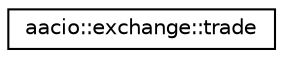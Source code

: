 digraph "Graphical Class Hierarchy"
{
  edge [fontname="Helvetica",fontsize="10",labelfontname="Helvetica",labelfontsize="10"];
  node [fontname="Helvetica",fontsize="10",shape=record];
  rankdir="LR";
  Node0 [label="aacio::exchange::trade",height=0.2,width=0.4,color="black", fillcolor="white", style="filled",URL="$structaacio_1_1exchange_1_1trade.html"];
}
